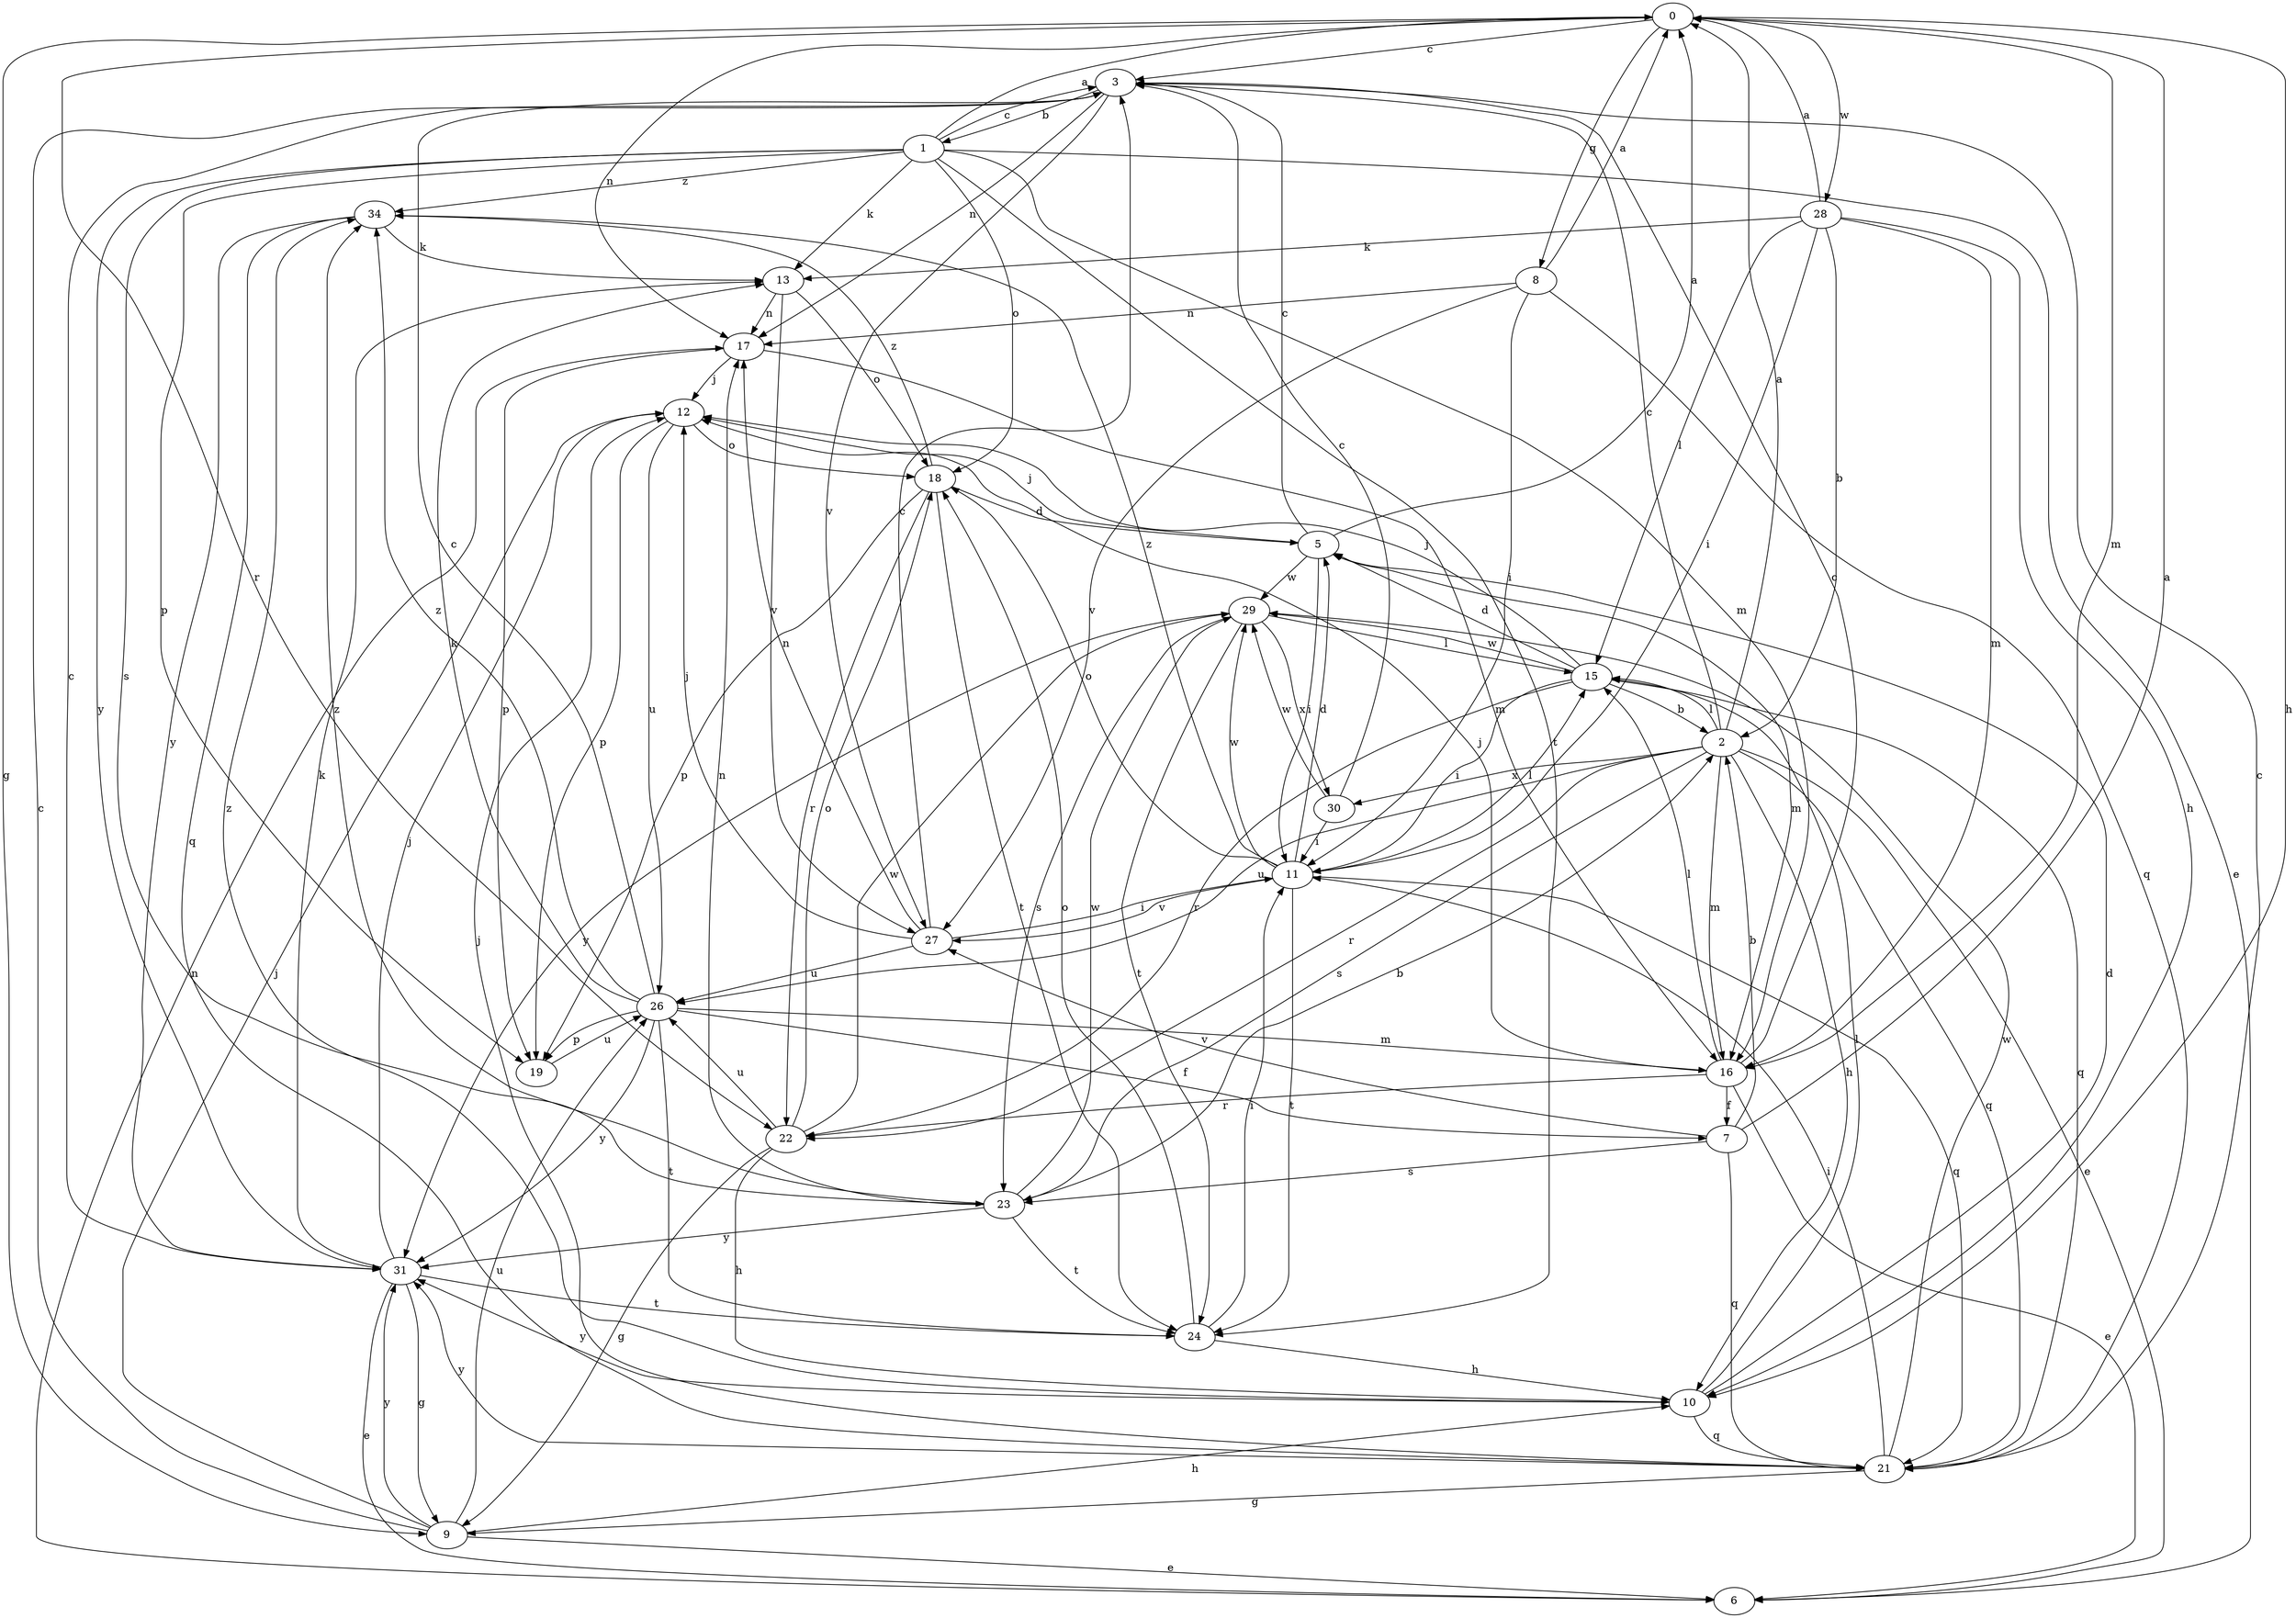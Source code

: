 strict digraph  {
0;
1;
2;
3;
5;
6;
7;
8;
9;
10;
11;
12;
13;
15;
16;
17;
18;
19;
21;
22;
23;
24;
26;
27;
28;
29;
30;
31;
34;
0 -> 3  [label=c];
0 -> 8  [label=g];
0 -> 9  [label=g];
0 -> 10  [label=h];
0 -> 16  [label=m];
0 -> 17  [label=n];
0 -> 22  [label=r];
0 -> 28  [label=w];
1 -> 0  [label=a];
1 -> 3  [label=c];
1 -> 6  [label=e];
1 -> 13  [label=k];
1 -> 16  [label=m];
1 -> 18  [label=o];
1 -> 19  [label=p];
1 -> 23  [label=s];
1 -> 24  [label=t];
1 -> 31  [label=y];
1 -> 34  [label=z];
2 -> 0  [label=a];
2 -> 3  [label=c];
2 -> 6  [label=e];
2 -> 10  [label=h];
2 -> 15  [label=l];
2 -> 16  [label=m];
2 -> 21  [label=q];
2 -> 22  [label=r];
2 -> 23  [label=s];
2 -> 26  [label=u];
2 -> 30  [label=x];
3 -> 1  [label=b];
3 -> 17  [label=n];
3 -> 27  [label=v];
5 -> 0  [label=a];
5 -> 3  [label=c];
5 -> 11  [label=i];
5 -> 12  [label=j];
5 -> 16  [label=m];
5 -> 29  [label=w];
6 -> 17  [label=n];
7 -> 0  [label=a];
7 -> 2  [label=b];
7 -> 21  [label=q];
7 -> 23  [label=s];
7 -> 27  [label=v];
8 -> 0  [label=a];
8 -> 11  [label=i];
8 -> 17  [label=n];
8 -> 21  [label=q];
8 -> 27  [label=v];
9 -> 3  [label=c];
9 -> 6  [label=e];
9 -> 10  [label=h];
9 -> 12  [label=j];
9 -> 26  [label=u];
9 -> 31  [label=y];
10 -> 5  [label=d];
10 -> 15  [label=l];
10 -> 21  [label=q];
10 -> 31  [label=y];
10 -> 34  [label=z];
11 -> 5  [label=d];
11 -> 15  [label=l];
11 -> 18  [label=o];
11 -> 21  [label=q];
11 -> 24  [label=t];
11 -> 27  [label=v];
11 -> 29  [label=w];
11 -> 34  [label=z];
12 -> 18  [label=o];
12 -> 19  [label=p];
12 -> 26  [label=u];
13 -> 17  [label=n];
13 -> 18  [label=o];
13 -> 27  [label=v];
15 -> 2  [label=b];
15 -> 5  [label=d];
15 -> 11  [label=i];
15 -> 12  [label=j];
15 -> 21  [label=q];
15 -> 22  [label=r];
15 -> 29  [label=w];
16 -> 3  [label=c];
16 -> 6  [label=e];
16 -> 7  [label=f];
16 -> 12  [label=j];
16 -> 15  [label=l];
16 -> 22  [label=r];
17 -> 12  [label=j];
17 -> 16  [label=m];
17 -> 19  [label=p];
18 -> 5  [label=d];
18 -> 19  [label=p];
18 -> 22  [label=r];
18 -> 24  [label=t];
18 -> 34  [label=z];
19 -> 26  [label=u];
21 -> 3  [label=c];
21 -> 9  [label=g];
21 -> 11  [label=i];
21 -> 12  [label=j];
21 -> 29  [label=w];
21 -> 31  [label=y];
22 -> 9  [label=g];
22 -> 10  [label=h];
22 -> 18  [label=o];
22 -> 26  [label=u];
22 -> 29  [label=w];
23 -> 2  [label=b];
23 -> 17  [label=n];
23 -> 24  [label=t];
23 -> 29  [label=w];
23 -> 31  [label=y];
23 -> 34  [label=z];
24 -> 10  [label=h];
24 -> 11  [label=i];
24 -> 18  [label=o];
26 -> 3  [label=c];
26 -> 7  [label=f];
26 -> 13  [label=k];
26 -> 16  [label=m];
26 -> 19  [label=p];
26 -> 24  [label=t];
26 -> 31  [label=y];
26 -> 34  [label=z];
27 -> 3  [label=c];
27 -> 11  [label=i];
27 -> 12  [label=j];
27 -> 17  [label=n];
27 -> 26  [label=u];
28 -> 0  [label=a];
28 -> 2  [label=b];
28 -> 10  [label=h];
28 -> 11  [label=i];
28 -> 13  [label=k];
28 -> 15  [label=l];
28 -> 16  [label=m];
29 -> 15  [label=l];
29 -> 23  [label=s];
29 -> 24  [label=t];
29 -> 30  [label=x];
29 -> 31  [label=y];
30 -> 3  [label=c];
30 -> 11  [label=i];
30 -> 29  [label=w];
31 -> 3  [label=c];
31 -> 6  [label=e];
31 -> 9  [label=g];
31 -> 12  [label=j];
31 -> 13  [label=k];
31 -> 24  [label=t];
34 -> 13  [label=k];
34 -> 21  [label=q];
34 -> 31  [label=y];
}
